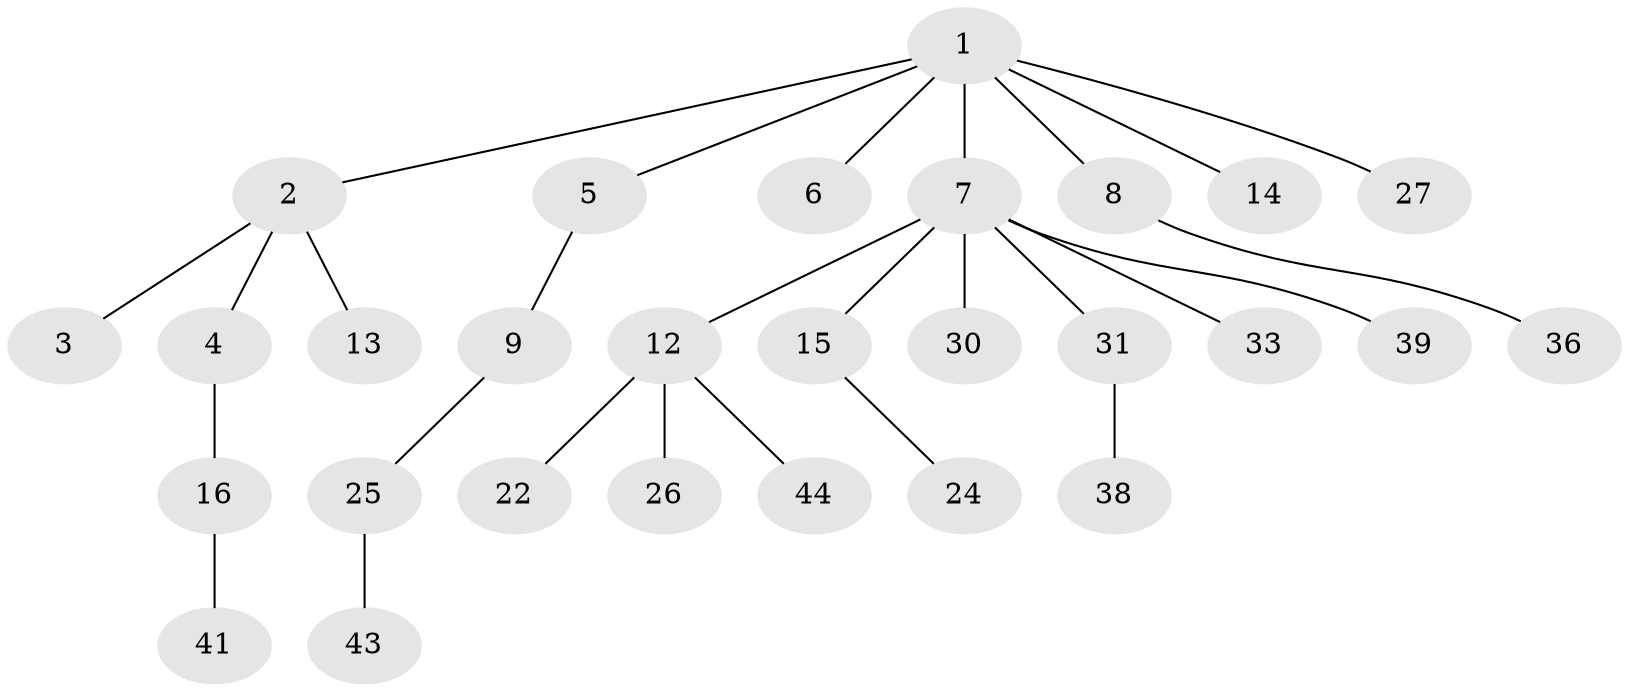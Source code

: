 // original degree distribution, {7: 0.017543859649122806, 4: 0.05263157894736842, 1: 0.43859649122807015, 2: 0.2807017543859649, 3: 0.21052631578947367}
// Generated by graph-tools (version 1.1) at 2025/19/03/04/25 18:19:19]
// undirected, 28 vertices, 27 edges
graph export_dot {
graph [start="1"]
  node [color=gray90,style=filled];
  1;
  2;
  3;
  4;
  5 [super="+46"];
  6 [super="+11+57"];
  7 [super="+10+29+18"];
  8 [super="+17+32"];
  9 [super="+54"];
  12 [super="+20"];
  13;
  14 [super="+42"];
  15 [super="+19"];
  16 [super="+23"];
  22 [super="+45+28"];
  24 [super="+34"];
  25;
  26 [super="+52+35"];
  27;
  30 [super="+49"];
  31;
  33;
  36;
  38;
  39;
  41 [super="+56"];
  43;
  44;
  1 -- 2;
  1 -- 5;
  1 -- 6;
  1 -- 7;
  1 -- 8;
  1 -- 14;
  1 -- 27;
  2 -- 3;
  2 -- 4;
  2 -- 13;
  4 -- 16;
  5 -- 9;
  7 -- 12;
  7 -- 15;
  7 -- 30;
  7 -- 33;
  7 -- 31;
  7 -- 39;
  8 -- 36;
  9 -- 25;
  12 -- 44;
  12 -- 26;
  12 -- 22;
  15 -- 24;
  16 -- 41;
  25 -- 43;
  31 -- 38;
}
